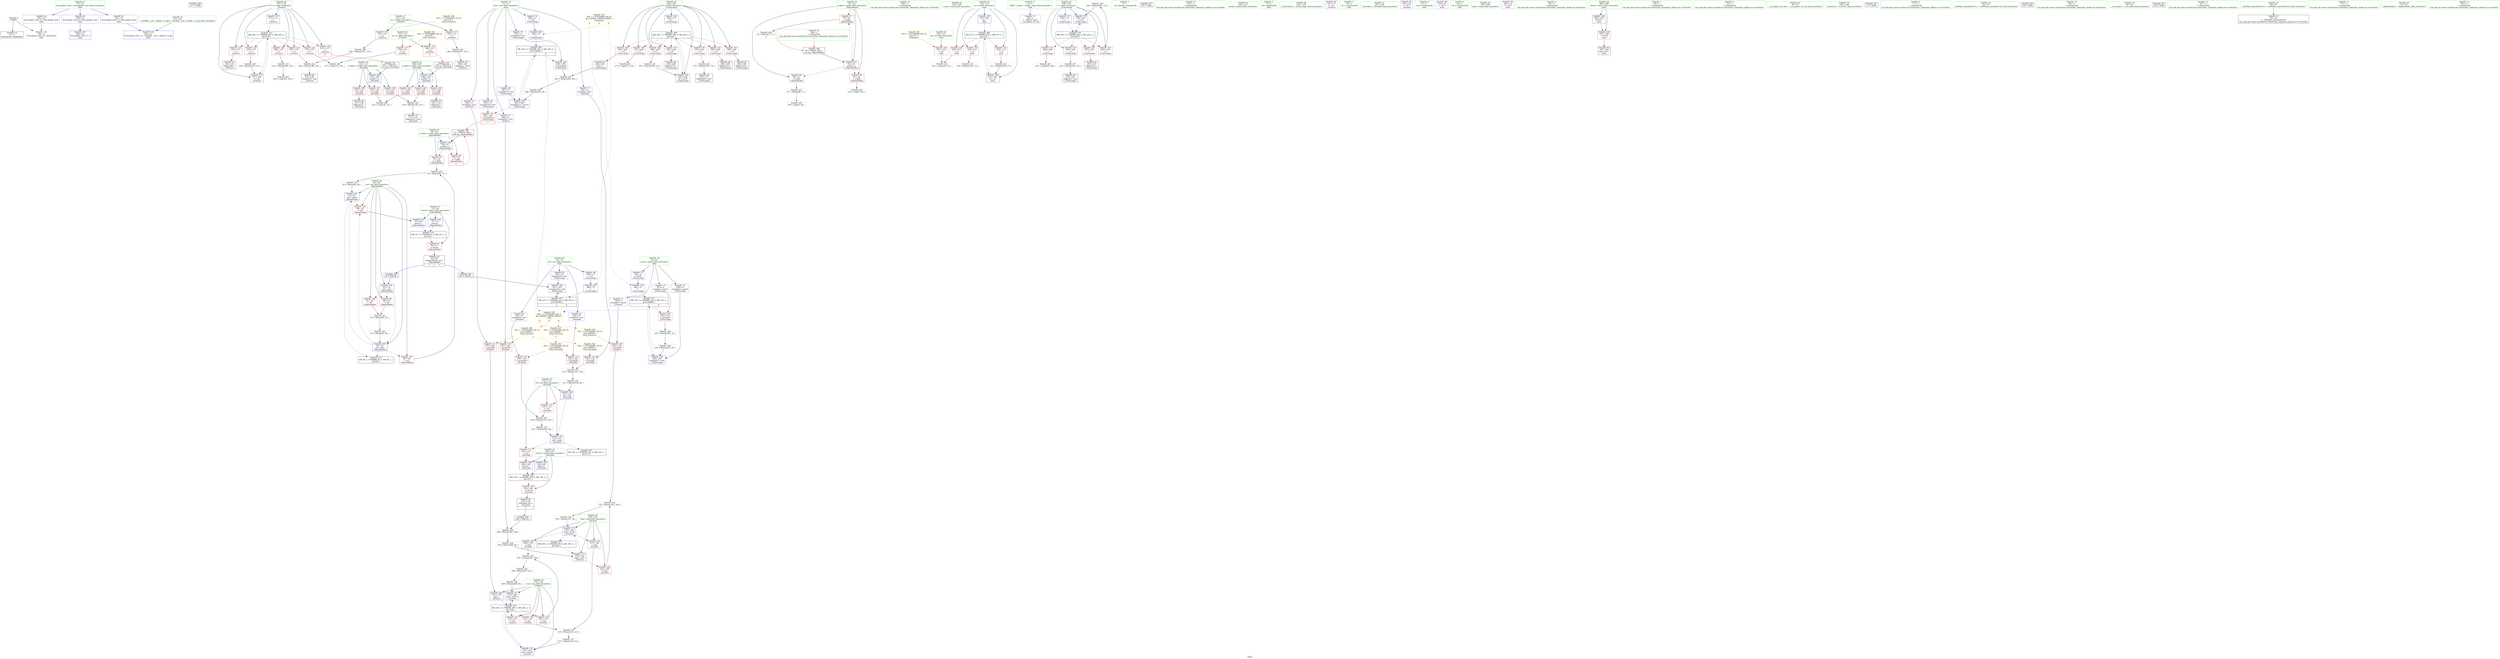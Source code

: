 digraph "SVFG" {
	label="SVFG";

	Node0x55f30f210890 [shape=record,color=grey,label="{NodeID: 0\nNullPtr}"];
	Node0x55f30f210890 -> Node0x55f30f230c80[style=solid];
	Node0x55f30f210890 -> Node0x55f30f237180[style=solid];
	Node0x55f30f260f30 [shape=record,color=black,label="{NodeID: 346\n317 = PHI()\n}"];
	Node0x55f30f240880 [shape=record,color=grey,label="{NodeID: 263\n202 = cmp(201, 203, )\n}"];
	Node0x55f30f238600 [shape=record,color=blue,label="{NodeID: 180\n266\<--72\n\<--\n_Z7precompv\n}"];
	Node0x55f30f238600 -> Node0x55f30f24ac10[style=dashed];
	Node0x55f30f2301d0 [shape=record,color=red,label="{NodeID: 97\n75\<--61\n\<--y.addr\n_Z6powModxx\n}"];
	Node0x55f30f2301d0 -> Node0x55f30f23e370[style=solid];
	Node0x55f30f22d9c0 [shape=record,color=green,label="{NodeID: 14\n248\<--1\n\<--dummyObj\nCan only get source location for instruction, argument, global var or function.}"];
	Node0x55f30f24d410 [shape=record,color=black,label="{NodeID: 277\nMR_8V_2 = PHI(MR_8V_6, MR_8V_1, )\npts\{64 \}\n}"];
	Node0x55f30f22fd10 [shape=record,color=red,label="{NodeID: 111\n143\<--112\n\<--ret\n_Z4combii\n}"];
	Node0x55f30f22fd10 -> Node0x55f30f237c40[style=solid];
	Node0x55f30f22e790 [shape=record,color=green,label="{NodeID: 28\n59\<--60\nx.addr\<--x.addr_field_insensitive\n_Z6powModxx\n}"];
	Node0x55f30f22e790 -> Node0x55f30f232f90[style=solid];
	Node0x55f30f22e790 -> Node0x55f30f233060[style=solid];
	Node0x55f30f22e790 -> Node0x55f30f237280[style=solid];
	Node0x55f30f250380 [shape=record,color=yellow,style=double,label="{NodeID: 291\n24V_1 = ENCHI(MR_24V_0)\npts\{154 \}\nFun[_Z5solvev]}"];
	Node0x55f30f250380 -> Node0x55f30f235270[style=dashed];
	Node0x55f30f250380 -> Node0x55f30f235340[style=dashed];
	Node0x55f30f2358f0 [shape=record,color=red,label="{NodeID: 125\n193\<--157\n\<--i\n_Z5solvev\n}"];
	Node0x55f30f2358f0 -> Node0x55f30f231430[style=solid];
	Node0x55f30f22f350 [shape=record,color=green,label="{NodeID: 42\n163\<--164\nscanf\<--scanf_field_insensitive\n}"];
	Node0x55f30f251020 [shape=record,color=yellow,style=double,label="{NodeID: 305\n45V_1 = ENCHI(MR_45V_0)\npts\{311 \}\nFun[main]}"];
	Node0x55f30f251020 -> Node0x55f30f236c70[style=dashed];
	Node0x55f30f236450 [shape=record,color=red,label="{NodeID: 139\n276\<--240\n\<--i3\n_Z7precompv\n}"];
	Node0x55f30f236450 -> Node0x55f30f23d8f0[style=solid];
	Node0x55f30f231020 [shape=record,color=black,label="{NodeID: 56\n127\<--126\nidxprom1\<--\n_Z4combii\n}"];
	Node0x55f30f23cff0 [shape=record,color=grey,label="{NodeID: 236\n131 = Binary(130, 84, )\n}"];
	Node0x55f30f23cff0 -> Node0x55f30f237aa0[style=solid];
	Node0x55f30f236fb0 [shape=record,color=blue,label="{NodeID: 153\n340\<--26\nllvm.global_ctors_0\<--\nGlob }"];
	Node0x55f30f231b80 [shape=record,color=purple,label="{NodeID: 70\n36\<--4\n\<--_ZStL8__ioinit\n__cxx_global_var_init\n}"];
	Node0x55f30f234180 [shape=record,color=grey,label="{NodeID: 250\n263 = Binary(262, 173, )\n}"];
	Node0x55f30f234180 -> Node0x55f30f238530[style=solid];
	Node0x55f30f237b70 [shape=record,color=blue,label="{NodeID: 167\n112\<--141\nret\<--rem6\n_Z4combii\n}"];
	Node0x55f30f237b70 -> Node0x55f30f22fd10[style=dashed];
	Node0x55f30f237b70 -> Node0x55f30f24a210[style=dashed];
	Node0x55f30f2326e0 [shape=record,color=purple,label="{NodeID: 84\n268\<--14\n\<--inv\n_Z7precompv\n}"];
	Node0x55f30f2326e0 -> Node0x55f30f2386d0[style=solid];
	Node0x55f30f2253f0 [shape=record,color=green,label="{NodeID: 1\n7\<--1\n__dso_handle\<--dummyObj\nGlob }"];
	Node0x55f30f261000 [shape=record,color=black,label="{NodeID: 347\n327 = PHI()\n}"];
	Node0x55f30f240a00 [shape=record,color=grey,label="{NodeID: 264\n118 = cmp(116, 117, )\n}"];
	Node0x55f30f2386d0 [shape=record,color=blue,label="{NodeID: 181\n268\<--72\n\<--\n_Z7precompv\n}"];
	Node0x55f30f2386d0 -> Node0x55f30f24b110[style=dashed];
	Node0x55f30f2302a0 [shape=record,color=red,label="{NodeID: 98\n86\<--61\n\<--y.addr\n_Z6powModxx\n}"];
	Node0x55f30f2302a0 -> Node0x55f30f23e070[style=solid];
	Node0x55f30f22dac0 [shape=record,color=green,label="{NodeID: 15\n274\<--1\n\<--dummyObj\nCan only get source location for instruction, argument, global var or function.}"];
	Node0x55f30f22fde0 [shape=record,color=red,label="{NodeID: 112\n125\<--124\n\<--arrayidx\n_Z4combii\n}"];
	Node0x55f30f22fde0 -> Node0x55f30f23cb70[style=solid];
	Node0x55f30f22e860 [shape=record,color=green,label="{NodeID: 29\n61\<--62\ny.addr\<--y.addr_field_insensitive\n_Z6powModxx\n}"];
	Node0x55f30f22e860 -> Node0x55f30f230100[style=solid];
	Node0x55f30f22e860 -> Node0x55f30f2301d0[style=solid];
	Node0x55f30f22e860 -> Node0x55f30f2302a0[style=solid];
	Node0x55f30f22e860 -> Node0x55f30f237350[style=solid];
	Node0x55f30f2359c0 [shape=record,color=red,label="{NodeID: 126\n200\<--157\n\<--i\n_Z5solvev\n}"];
	Node0x55f30f2359c0 -> Node0x55f30f234600[style=solid];
	Node0x55f30f22f450 [shape=record,color=green,label="{NodeID: 43\n226\<--227\nprintf\<--printf_field_insensitive\n}"];
	Node0x55f30f23bc70 [shape=record,color=grey,label="{NodeID: 223\n301 = Binary(300, 173, )\n}"];
	Node0x55f30f23bc70 -> Node0x55f30f238a10[style=solid];
	Node0x55f30f236520 [shape=record,color=red,label="{NodeID: 140\n281\<--240\n\<--i3\n_Z7precompv\n}"];
	Node0x55f30f236520 -> Node0x55f30f231770[style=solid];
	Node0x55f30f2310f0 [shape=record,color=black,label="{NodeID: 57\n137\<--136\nidxprom3\<--sub\n_Z4combii\n}"];
	Node0x55f30f23d170 [shape=record,color=grey,label="{NodeID: 237\n215 = Binary(214, 84, )\n}"];
	Node0x55f30f23d170 -> Node0x55f30f238120[style=solid];
	Node0x55f30f237080 [shape=record,color=blue,label="{NodeID: 154\n341\<--27\nllvm.global_ctors_1\<--_GLOBAL__sub_I_DigiM_2_0.cpp\nGlob }"];
	Node0x55f30f231c50 [shape=record,color=purple,label="{NodeID: 71\n195\<--8\narrayidx7\<--pow2\n_Z5solvev\n}"];
	Node0x55f30f231c50 -> Node0x55f30f235f70[style=solid];
	Node0x55f30f234300 [shape=record,color=grey,label="{NodeID: 251\n82 = Binary(80, 81, )\n}"];
	Node0x55f30f234300 -> Node0x55f30f23dd70[style=solid];
	Node0x55f30f237c40 [shape=record,color=blue,label="{NodeID: 168\n106\<--143\nretval\<--\n_Z4combii\n}"];
	Node0x55f30f237c40 -> Node0x55f30f249d10[style=dashed];
	Node0x55f30f2327b0 [shape=record,color=purple,label="{NodeID: 85\n297\<--14\narrayidx16\<--inv\n_Z7precompv\n}"];
	Node0x55f30f2327b0 -> Node0x55f30f238940[style=solid];
	Node0x55f30f22ca20 [shape=record,color=green,label="{NodeID: 2\n17\<--1\n.str\<--dummyObj\nGlob }"];
	Node0x55f30f2610d0 [shape=record,color=black,label="{NodeID: 348\n55 = PHI(74, 292, )\n0th arg _Z6powModxx }"];
	Node0x55f30f2610d0 -> Node0x55f30f237280[style=solid];
	Node0x55f30f240b80 [shape=record,color=grey,label="{NodeID: 265\n247 = cmp(246, 248, )\n}"];
	Node0x55f30f2387a0 [shape=record,color=blue,label="{NodeID: 182\n240\<--173\ni3\<--\n_Z7precompv\n}"];
	Node0x55f30f2387a0 -> Node0x55f30f24a710[style=dashed];
	Node0x55f30f230370 [shape=record,color=red,label="{NodeID: 99\n80\<--63\n\<--ret\n_Z6powModxx\n}"];
	Node0x55f30f230370 -> Node0x55f30f234300[style=solid];
	Node0x55f30f22dbc0 [shape=record,color=green,label="{NodeID: 16\n294\<--1\n\<--dummyObj\nCan only get source location for instruction, argument, global var or function.|{<s0>7}}"];
	Node0x55f30f22dbc0:s0 -> Node0x55f30f261340[style=solid,color=red];
	Node0x55f30f22feb0 [shape=record,color=red,label="{NodeID: 113\n129\<--128\n\<--arrayidx2\n_Z4combii\n}"];
	Node0x55f30f22feb0 -> Node0x55f30f23cb70[style=solid];
	Node0x55f30f22e930 [shape=record,color=green,label="{NodeID: 30\n63\<--64\nret\<--ret_field_insensitive\n_Z6powModxx\n}"];
	Node0x55f30f22e930 -> Node0x55f30f230370[style=solid];
	Node0x55f30f22e930 -> Node0x55f30f230440[style=solid];
	Node0x55f30f22e930 -> Node0x55f30f230510[style=solid];
	Node0x55f30f22e930 -> Node0x55f30f2305e0[style=solid];
	Node0x55f30f22e930 -> Node0x55f30f2374f0[style=solid];
	Node0x55f30f22e930 -> Node0x55f30f2375c0[style=solid];
	Node0x55f30f22e930 -> Node0x55f30f237690[style=solid];
	Node0x55f30f235a90 [shape=record,color=red,label="{NodeID: 127\n219\<--157\n\<--i\n_Z5solvev\n}"];
	Node0x55f30f235a90 -> Node0x55f30f23c6f0[style=solid];
	Node0x55f30f22f550 [shape=record,color=green,label="{NodeID: 44\n235\<--236\n_Z7precompv\<--_Z7precompv_field_insensitive\n}"];
	Node0x55f30f2511e0 [shape=record,color=yellow,style=double,label="{NodeID: 307\n49V_1 = ENCHI(MR_49V_0)\npts\{100000 130000 160000 \}\nFun[main]|{<s0>8|<s1>8|<s2>8}}"];
	Node0x55f30f2511e0:s0 -> Node0x55f30f2382c0[style=dashed,color=red];
	Node0x55f30f2511e0:s1 -> Node0x55f30f238600[style=dashed,color=red];
	Node0x55f30f2511e0:s2 -> Node0x55f30f2386d0[style=dashed,color=red];
	Node0x55f30f23bdf0 [shape=record,color=grey,label="{NodeID: 224\n182 = Binary(180, 181, )\n}"];
	Node0x55f30f23bdf0 -> Node0x55f30f231360[style=solid];
	Node0x55f30f2365f0 [shape=record,color=red,label="{NodeID: 141\n285\<--240\n\<--i3\n_Z7precompv\n}"];
	Node0x55f30f2365f0 -> Node0x55f30f231840[style=solid];
	Node0x55f30f2311c0 [shape=record,color=black,label="{NodeID: 58\n103\<--146\n_Z4combii_ret\<--\n_Z4combii\n|{<s0>5}}"];
	Node0x55f30f2311c0:s0 -> Node0x55f30f260bd0[style=solid,color=blue];
	Node0x55f30f23d2f0 [shape=record,color=grey,label="{NodeID: 238\n198 = Binary(197, 84, )\n}"];
	Node0x55f30f23d2f0 -> Node0x55f30f237f80[style=solid];
	Node0x55f30f237180 [shape=record,color=blue, style = dotted,label="{NodeID: 155\n342\<--3\nllvm.global_ctors_2\<--dummyVal\nGlob }"];
	Node0x55f30f231d20 [shape=record,color=purple,label="{NodeID: 72\n242\<--8\n\<--pow2\n_Z7precompv\n}"];
	Node0x55f30f231d20 -> Node0x55f30f2382c0[style=solid];
	Node0x55f30f234480 [shape=record,color=grey,label="{NodeID: 252\n325 = Binary(324, 173, )\n}"];
	Node0x55f30f237d10 [shape=record,color=blue,label="{NodeID: 169\n155\<--170\nans\<--\n_Z5solvev\n}"];
	Node0x55f30f237d10 -> Node0x55f30f24b610[style=dashed];
	Node0x55f30f232880 [shape=record,color=purple,label="{NodeID: 86\n161\<--17\n\<--.str\n_Z5solvev\n}"];
	Node0x55f30f22cab0 [shape=record,color=green,label="{NodeID: 3\n19\<--1\n.str.1\<--dummyObj\nGlob }"];
	Node0x55f30f261340 [shape=record,color=black,label="{NodeID: 349\n56 = PHI(76, 294, )\n1st arg _Z6powModxx }"];
	Node0x55f30f261340 -> Node0x55f30f237350[style=solid];
	Node0x55f30f249d10 [shape=record,color=black,label="{NodeID: 266\nMR_10V_3 = PHI(MR_10V_4, MR_10V_2, )\npts\{107 \}\n}"];
	Node0x55f30f249d10 -> Node0x55f30f2306b0[style=dashed];
	Node0x55f30f238870 [shape=record,color=blue,label="{NodeID: 183\n287\<--284\narrayidx12\<--rem10\n_Z7precompv\n}"];
	Node0x55f30f238870 -> Node0x55f30f236ad0[style=dashed];
	Node0x55f30f238870 -> Node0x55f30f24ac10[style=dashed];
	Node0x55f30f230440 [shape=record,color=red,label="{NodeID: 100\n81\<--63\n\<--ret\n_Z6powModxx\n}"];
	Node0x55f30f230440 -> Node0x55f30f234300[style=solid];
	Node0x55f30f22dcc0 [shape=record,color=green,label="{NodeID: 17\n4\<--6\n_ZStL8__ioinit\<--_ZStL8__ioinit_field_insensitive\nGlob }"];
	Node0x55f30f22dcc0 -> Node0x55f30f231b80[style=solid];
	Node0x55f30f24e310 [shape=record,color=black,label="{NodeID: 280\nMR_47V_3 = PHI(MR_47V_4, MR_47V_2, )\npts\{313 \}\n}"];
	Node0x55f30f24e310 -> Node0x55f30f236d40[style=dashed];
	Node0x55f30f24e310 -> Node0x55f30f236e10[style=dashed];
	Node0x55f30f24e310 -> Node0x55f30f236ee0[style=dashed];
	Node0x55f30f24e310 -> Node0x55f30f238c80[style=dashed];
	Node0x55f30f22ff80 [shape=record,color=red,label="{NodeID: 114\n139\<--138\n\<--arrayidx4\n_Z4combii\n}"];
	Node0x55f30f22ff80 -> Node0x55f30f23bf70[style=solid];
	Node0x55f30f22ea00 [shape=record,color=green,label="{NodeID: 31\n101\<--102\n_Z4combii\<--_Z4combii_field_insensitive\n}"];
	Node0x55f30f235b60 [shape=record,color=red,label="{NodeID: 128\n192\<--159\n\<--tmp\n_Z5solvev\n}"];
	Node0x55f30f235b60 -> Node0x55f30f23ce70[style=solid];
	Node0x55f30f22f650 [shape=record,color=green,label="{NodeID: 45\n238\<--239\ni\<--i_field_insensitive\n_Z7precompv\n}"];
	Node0x55f30f22f650 -> Node0x55f30f236040[style=solid];
	Node0x55f30f22f650 -> Node0x55f30f236110[style=solid];
	Node0x55f30f22f650 -> Node0x55f30f2361e0[style=solid];
	Node0x55f30f22f650 -> Node0x55f30f2362b0[style=solid];
	Node0x55f30f22f650 -> Node0x55f30f238390[style=solid];
	Node0x55f30f22f650 -> Node0x55f30f238530[style=solid];
	Node0x55f30f23bf70 [shape=record,color=grey,label="{NodeID: 225\n140 = Binary(133, 139, )\n}"];
	Node0x55f30f23bf70 -> Node0x55f30f23c270[style=solid];
	Node0x55f30f2366c0 [shape=record,color=red,label="{NodeID: 142\n289\<--240\n\<--i3\n_Z7precompv\n}"];
	Node0x55f30f2366c0 -> Node0x55f30f231910[style=solid];
	Node0x55f30f231290 [shape=record,color=black,label="{NodeID: 59\n168\<--166\nidxprom\<--mul\n_Z5solvev\n}"];
	Node0x55f30f23d470 [shape=record,color=grey,label="{NodeID: 239\n283 = Binary(280, 282, )\n}"];
	Node0x55f30f23d470 -> Node0x55f30f23d5f0[style=solid];
	Node0x55f30f237280 [shape=record,color=blue,label="{NodeID: 156\n59\<--55\nx.addr\<--x\n_Z6powModxx\n}"];
	Node0x55f30f237280 -> Node0x55f30f232f90[style=dashed];
	Node0x55f30f237280 -> Node0x55f30f233060[style=dashed];
	Node0x55f30f231df0 [shape=record,color=purple,label="{NodeID: 73\n253\<--8\narrayidx\<--pow2\n_Z7precompv\n}"];
	Node0x55f30f231df0 -> Node0x55f30f236930[style=solid];
	Node0x55f30f234600 [shape=record,color=grey,label="{NodeID: 253\n201 = Binary(200, 167, )\n}"];
	Node0x55f30f234600 -> Node0x55f30f240880[style=solid];
	Node0x55f30f237de0 [shape=record,color=blue,label="{NodeID: 170\n157\<--173\ni\<--\n_Z5solvev\n}"];
	Node0x55f30f237de0 -> Node0x55f30f24bb10[style=dashed];
	Node0x55f30f232950 [shape=record,color=purple,label="{NodeID: 87\n224\<--19\n\<--.str.1\n_Z5solvev\n}"];
	Node0x55f30f22cb40 [shape=record,color=green,label="{NodeID: 4\n21\<--1\n.str.2\<--dummyObj\nGlob }"];
	Node0x55f30f2614c0 [shape=record,color=black,label="{NodeID: 350\n104 = PHI(186, )\n0th arg _Z4combii }"];
	Node0x55f30f2614c0 -> Node0x55f30f237830[style=solid];
	Node0x55f30f24a210 [shape=record,color=black,label="{NodeID: 267\nMR_16V_2 = PHI(MR_16V_4, MR_16V_1, )\npts\{113 \}\n}"];
	Node0x55f30f238940 [shape=record,color=blue,label="{NodeID: 184\n297\<--293\narrayidx16\<--call\n_Z7precompv\n}"];
	Node0x55f30f238940 -> Node0x55f30f24b110[style=dashed];
	Node0x55f30f230510 [shape=record,color=red,label="{NodeID: 101\n90\<--63\n\<--ret\n_Z6powModxx\n}"];
	Node0x55f30f230510 -> Node0x55f30f23c9f0[style=solid];
	Node0x55f30f22ddc0 [shape=record,color=green,label="{NodeID: 18\n8\<--10\npow2\<--pow2_field_insensitive\nGlob }"];
	Node0x55f30f22ddc0 -> Node0x55f30f231c50[style=solid];
	Node0x55f30f22ddc0 -> Node0x55f30f231d20[style=solid];
	Node0x55f30f22ddc0 -> Node0x55f30f231df0[style=solid];
	Node0x55f30f22ddc0 -> Node0x55f30f231ec0[style=solid];
	Node0x55f30f235150 [shape=record,color=red,label="{NodeID: 115\n165\<--151\n\<--n\n_Z5solvev\n}"];
	Node0x55f30f235150 -> Node0x55f30f23d770[style=solid];
	Node0x55f30f22eb00 [shape=record,color=green,label="{NodeID: 32\n106\<--107\nretval\<--retval_field_insensitive\n_Z4combii\n}"];
	Node0x55f30f22eb00 -> Node0x55f30f2306b0[style=solid];
	Node0x55f30f22eb00 -> Node0x55f30f2379d0[style=solid];
	Node0x55f30f22eb00 -> Node0x55f30f237c40[style=solid];
	Node0x55f30f250700 [shape=record,color=yellow,style=double,label="{NodeID: 295\n32V_1 = ENCHI(MR_32V_0)\npts\{100000 \}\nFun[_Z5solvev]}"];
	Node0x55f30f250700 -> Node0x55f30f235f70[style=dashed];
	Node0x55f30f235c30 [shape=record,color=red,label="{NodeID: 129\n206\<--159\n\<--tmp\n_Z5solvev\n}"];
	Node0x55f30f235c30 -> Node0x55f30f234900[style=solid];
	Node0x55f30f22f720 [shape=record,color=green,label="{NodeID: 46\n240\<--241\ni3\<--i3_field_insensitive\n_Z7precompv\n}"];
	Node0x55f30f22f720 -> Node0x55f30f236380[style=solid];
	Node0x55f30f22f720 -> Node0x55f30f236450[style=solid];
	Node0x55f30f22f720 -> Node0x55f30f236520[style=solid];
	Node0x55f30f22f720 -> Node0x55f30f2365f0[style=solid];
	Node0x55f30f22f720 -> Node0x55f30f2366c0[style=solid];
	Node0x55f30f22f720 -> Node0x55f30f236790[style=solid];
	Node0x55f30f22f720 -> Node0x55f30f236860[style=solid];
	Node0x55f30f22f720 -> Node0x55f30f2387a0[style=solid];
	Node0x55f30f22f720 -> Node0x55f30f238a10[style=solid];
	Node0x55f30f23c0f0 [shape=record,color=grey,label="{NodeID: 226\n189 = Binary(185, 188, )\n}"];
	Node0x55f30f23c0f0 -> Node0x55f30f23c3f0[style=solid];
	Node0x55f30f236790 [shape=record,color=red,label="{NodeID: 143\n295\<--240\n\<--i3\n_Z7precompv\n}"];
	Node0x55f30f236790 -> Node0x55f30f2319e0[style=solid];
	Node0x55f30f231360 [shape=record,color=black,label="{NodeID: 60\n183\<--182\nidxprom2\<--sub\n_Z5solvev\n}"];
	Node0x55f30f23d5f0 [shape=record,color=grey,label="{NodeID: 240\n284 = Binary(283, 84, )\n}"];
	Node0x55f30f23d5f0 -> Node0x55f30f238870[style=solid];
	Node0x55f30f237350 [shape=record,color=blue,label="{NodeID: 157\n61\<--56\ny.addr\<--y\n_Z6powModxx\n}"];
	Node0x55f30f237350 -> Node0x55f30f230100[style=dashed];
	Node0x55f30f237350 -> Node0x55f30f2301d0[style=dashed];
	Node0x55f30f237350 -> Node0x55f30f2302a0[style=dashed];
	Node0x55f30f231ec0 [shape=record,color=purple,label="{NodeID: 74\n259\<--8\narrayidx2\<--pow2\n_Z7precompv\n}"];
	Node0x55f30f231ec0 -> Node0x55f30f238460[style=solid];
	Node0x55f30f234780 [shape=record,color=grey,label="{NodeID: 254\n208 = Binary(207, 84, )\n}"];
	Node0x55f30f234780 -> Node0x55f30f234a80[style=solid];
	Node0x55f30f237eb0 [shape=record,color=blue,label="{NodeID: 171\n159\<--190\ntmp\<--rem\n_Z5solvev\n}"];
	Node0x55f30f237eb0 -> Node0x55f30f235b60[style=dashed];
	Node0x55f30f237eb0 -> Node0x55f30f237f80[style=dashed];
	Node0x55f30f232a20 [shape=record,color=purple,label="{NodeID: 88\n316\<--21\n\<--.str.2\nmain\n}"];
	Node0x55f30f22cbd0 [shape=record,color=green,label="{NodeID: 5\n23\<--1\n.str.3\<--dummyObj\nGlob }"];
	Node0x55f30f2615d0 [shape=record,color=black,label="{NodeID: 351\n105 = PHI(187, )\n1st arg _Z4combii }"];
	Node0x55f30f2615d0 -> Node0x55f30f237900[style=solid];
	Node0x55f30f24a710 [shape=record,color=black,label="{NodeID: 268\nMR_38V_3 = PHI(MR_38V_4, MR_38V_2, )\npts\{241 \}\n}"];
	Node0x55f30f24a710 -> Node0x55f30f236380[style=dashed];
	Node0x55f30f24a710 -> Node0x55f30f236450[style=dashed];
	Node0x55f30f24a710 -> Node0x55f30f236520[style=dashed];
	Node0x55f30f24a710 -> Node0x55f30f2365f0[style=dashed];
	Node0x55f30f24a710 -> Node0x55f30f2366c0[style=dashed];
	Node0x55f30f24a710 -> Node0x55f30f236790[style=dashed];
	Node0x55f30f24a710 -> Node0x55f30f236860[style=dashed];
	Node0x55f30f24a710 -> Node0x55f30f238a10[style=dashed];
	Node0x55f30f238a10 [shape=record,color=blue,label="{NodeID: 185\n240\<--301\ni3\<--inc18\n_Z7precompv\n}"];
	Node0x55f30f238a10 -> Node0x55f30f24a710[style=dashed];
	Node0x55f30f2305e0 [shape=record,color=red,label="{NodeID: 102\n96\<--63\n\<--ret\n_Z6powModxx\n}"];
	Node0x55f30f2305e0 -> Node0x55f30f237760[style=solid];
	Node0x55f30f22dec0 [shape=record,color=green,label="{NodeID: 19\n11\<--13\nfact\<--fact_field_insensitive\nGlob }"];
	Node0x55f30f22dec0 -> Node0x55f30f231f90[style=solid];
	Node0x55f30f22dec0 -> Node0x55f30f232060[style=solid];
	Node0x55f30f22dec0 -> Node0x55f30f232130[style=solid];
	Node0x55f30f22dec0 -> Node0x55f30f232200[style=solid];
	Node0x55f30f22dec0 -> Node0x55f30f2322d0[style=solid];
	Node0x55f30f22dec0 -> Node0x55f30f2323a0[style=solid];
	Node0x55f30f22dec0 -> Node0x55f30f232470[style=solid];
	Node0x55f30f2351e0 [shape=record,color=red,label="{NodeID: 116\n179\<--151\n\<--n\n_Z5solvev\n}"];
	Node0x55f30f2351e0 -> Node0x55f30f23dbf0[style=solid];
	Node0x55f30f22ebd0 [shape=record,color=green,label="{NodeID: 33\n108\<--109\na.addr\<--a.addr_field_insensitive\n_Z4combii\n}"];
	Node0x55f30f22ebd0 -> Node0x55f30f230780[style=solid];
	Node0x55f30f22ebd0 -> Node0x55f30f230850[style=solid];
	Node0x55f30f22ebd0 -> Node0x55f30f22f900[style=solid];
	Node0x55f30f22ebd0 -> Node0x55f30f237830[style=solid];
	Node0x55f30f2507e0 [shape=record,color=yellow,style=double,label="{NodeID: 296\n18V_1 = ENCHI(MR_18V_0)\npts\{130000 \}\nFun[_Z5solvev]|{|<s2>5}}"];
	Node0x55f30f2507e0 -> Node0x55f30f235dd0[style=dashed];
	Node0x55f30f2507e0 -> Node0x55f30f235ea0[style=dashed];
	Node0x55f30f2507e0:s2 -> Node0x55f30f250d50[style=dashed,color=red];
	Node0x55f30f235d00 [shape=record,color=red,label="{NodeID: 130\n213\<--159\n\<--tmp\n_Z5solvev\n}"];
	Node0x55f30f235d00 -> Node0x55f30f23ccf0[style=solid];
	Node0x55f30f22f7f0 [shape=record,color=green,label="{NodeID: 47\n305\<--306\nmain\<--main_field_insensitive\n}"];
	Node0x55f30f23c270 [shape=record,color=grey,label="{NodeID: 227\n141 = Binary(140, 84, )\n}"];
	Node0x55f30f23c270 -> Node0x55f30f237b70[style=solid];
	Node0x55f30f236860 [shape=record,color=red,label="{NodeID: 144\n300\<--240\n\<--i3\n_Z7precompv\n}"];
	Node0x55f30f236860 -> Node0x55f30f23bc70[style=solid];
	Node0x55f30f231430 [shape=record,color=black,label="{NodeID: 61\n194\<--193\nidxprom6\<--\n_Z5solvev\n}"];
	Node0x55f30f23d770 [shape=record,color=grey,label="{NodeID: 241\n166 = Binary(167, 165, )\n}"];
	Node0x55f30f23d770 -> Node0x55f30f231290[style=solid];
	Node0x55f30f237420 [shape=record,color=blue,label="{NodeID: 158\n57\<--72\nretval\<--\n_Z6powModxx\n}"];
	Node0x55f30f237420 -> Node0x55f30f24cf10[style=dashed];
	Node0x55f30f231f90 [shape=record,color=purple,label="{NodeID: 75\n124\<--11\narrayidx\<--fact\n_Z4combii\n}"];
	Node0x55f30f231f90 -> Node0x55f30f22fde0[style=solid];
	Node0x55f30f234900 [shape=record,color=grey,label="{NodeID: 255\n207 = Binary(205, 206, )\n}"];
	Node0x55f30f234900 -> Node0x55f30f234780[style=solid];
	Node0x55f30f237f80 [shape=record,color=blue,label="{NodeID: 172\n159\<--198\ntmp\<--rem9\n_Z5solvev\n}"];
	Node0x55f30f237f80 -> Node0x55f30f235c30[style=dashed];
	Node0x55f30f237f80 -> Node0x55f30f235d00[style=dashed];
	Node0x55f30f237f80 -> Node0x55f30f24c010[style=dashed];
	Node0x55f30f232af0 [shape=record,color=purple,label="{NodeID: 89\n326\<--23\n\<--.str.3\nmain\n}"];
	Node0x55f30f22cc60 [shape=record,color=green,label="{NodeID: 6\n26\<--1\n\<--dummyObj\nCan only get source location for instruction, argument, global var or function.}"];
	Node0x55f30f24ac10 [shape=record,color=black,label="{NodeID: 269\nMR_18V_3 = PHI(MR_18V_4, MR_18V_2, )\npts\{130000 \}\n|{|<s2>8}}"];
	Node0x55f30f24ac10 -> Node0x55f30f236a00[style=dashed];
	Node0x55f30f24ac10 -> Node0x55f30f238870[style=dashed];
	Node0x55f30f24ac10:s2 -> Node0x55f30f253be0[style=dashed,color=blue];
	Node0x55f30f238ae0 [shape=record,color=blue,label="{NodeID: 186\n308\<--203\nretval\<--\nmain\n}"];
	Node0x55f30f238ae0 -> Node0x55f30f236ba0[style=dashed];
	Node0x55f30f2306b0 [shape=record,color=red,label="{NodeID: 103\n146\<--106\n\<--retval\n_Z4combii\n}"];
	Node0x55f30f2306b0 -> Node0x55f30f2311c0[style=solid];
	Node0x55f30f22dfc0 [shape=record,color=green,label="{NodeID: 20\n14\<--16\ninv\<--inv_field_insensitive\nGlob }"];
	Node0x55f30f22dfc0 -> Node0x55f30f232540[style=solid];
	Node0x55f30f22dfc0 -> Node0x55f30f232610[style=solid];
	Node0x55f30f22dfc0 -> Node0x55f30f2326e0[style=solid];
	Node0x55f30f22dfc0 -> Node0x55f30f2327b0[style=solid];
	Node0x55f30f235270 [shape=record,color=red,label="{NodeID: 117\n176\<--153\n\<--m\n_Z5solvev\n}"];
	Node0x55f30f235270 -> Node0x55f30f234d80[style=solid];
	Node0x55f30f22eca0 [shape=record,color=green,label="{NodeID: 34\n110\<--111\nb.addr\<--b.addr_field_insensitive\n_Z4combii\n}"];
	Node0x55f30f22eca0 -> Node0x55f30f22f9d0[style=solid];
	Node0x55f30f22eca0 -> Node0x55f30f22faa0[style=solid];
	Node0x55f30f22eca0 -> Node0x55f30f22fb70[style=solid];
	Node0x55f30f22eca0 -> Node0x55f30f237900[style=solid];
	Node0x55f30f2508c0 [shape=record,color=yellow,style=double,label="{NodeID: 297\n20V_1 = ENCHI(MR_20V_0)\npts\{160000 \}\nFun[_Z5solvev]|{<s0>5}}"];
	Node0x55f30f2508c0:s0 -> Node0x55f30f250e30[style=dashed,color=red];
	Node0x55f30f235dd0 [shape=record,color=red,label="{NodeID: 131\n170\<--169\n\<--arrayidx\n_Z5solvev\n}"];
	Node0x55f30f235dd0 -> Node0x55f30f237d10[style=solid];
	Node0x55f30f230910 [shape=record,color=green,label="{NodeID: 48\n308\<--309\nretval\<--retval_field_insensitive\nmain\n}"];
	Node0x55f30f230910 -> Node0x55f30f236ba0[style=solid];
	Node0x55f30f230910 -> Node0x55f30f238ae0[style=solid];
	Node0x55f30f23c3f0 [shape=record,color=grey,label="{NodeID: 228\n190 = Binary(189, 84, )\n}"];
	Node0x55f30f23c3f0 -> Node0x55f30f237eb0[style=solid];
	Node0x55f30f236930 [shape=record,color=red,label="{NodeID: 145\n254\<--253\n\<--arrayidx\n_Z7precompv\n}"];
	Node0x55f30f236930 -> Node0x55f30f23e1f0[style=solid];
	Node0x55f30f231500 [shape=record,color=black,label="{NodeID: 62\n252\<--251\nidxprom\<--sub\n_Z7precompv\n}"];
	Node0x55f30f23d8f0 [shape=record,color=grey,label="{NodeID: 242\n277 = Binary(276, 173, )\n}"];
	Node0x55f30f23d8f0 -> Node0x55f30f2316a0[style=solid];
	Node0x55f30f2374f0 [shape=record,color=blue,label="{NodeID: 159\n63\<--78\nret\<--call\n_Z6powModxx\n}"];
	Node0x55f30f2374f0 -> Node0x55f30f230370[style=dashed];
	Node0x55f30f2374f0 -> Node0x55f30f230440[style=dashed];
	Node0x55f30f2374f0 -> Node0x55f30f2375c0[style=dashed];
	Node0x55f30f232060 [shape=record,color=purple,label="{NodeID: 76\n169\<--11\narrayidx\<--fact\n_Z5solvev\n}"];
	Node0x55f30f232060 -> Node0x55f30f235dd0[style=solid];
	Node0x55f30f253be0 [shape=record,color=yellow,style=double,label="{NodeID: 339\n49V_2 = CSCHI(MR_49V_1)\npts\{100000 130000 160000 \}\nCS[]|{<s0>11|<s1>11|<s2>11}}"];
	Node0x55f30f253be0:s0 -> Node0x55f30f250700[style=dashed,color=red];
	Node0x55f30f253be0:s1 -> Node0x55f30f2507e0[style=dashed,color=red];
	Node0x55f30f253be0:s2 -> Node0x55f30f2508c0[style=dashed,color=red];
	Node0x55f30f234a80 [shape=record,color=grey,label="{NodeID: 256\n209 = Binary(208, 84, )\n}"];
	Node0x55f30f234a80 -> Node0x55f30f238050[style=solid];
	Node0x55f30f238050 [shape=record,color=blue,label="{NodeID: 173\n155\<--209\nans\<--rem12\n_Z5solvev\n}"];
	Node0x55f30f238050 -> Node0x55f30f24b610[style=dashed];
	Node0x55f30f232bc0 [shape=record,color=purple,label="{NodeID: 90\n340\<--25\nllvm.global_ctors_0\<--llvm.global_ctors\nGlob }"];
	Node0x55f30f232bc0 -> Node0x55f30f236fb0[style=solid];
	Node0x55f30f22ccf0 [shape=record,color=green,label="{NodeID: 7\n69\<--1\n\<--dummyObj\nCan only get source location for instruction, argument, global var or function.}"];
	Node0x55f30f24b110 [shape=record,color=black,label="{NodeID: 270\nMR_20V_3 = PHI(MR_20V_4, MR_20V_2, )\npts\{160000 \}\n|{|<s1>8}}"];
	Node0x55f30f24b110 -> Node0x55f30f238940[style=dashed];
	Node0x55f30f24b110:s1 -> Node0x55f30f253be0[style=dashed,color=blue];
	Node0x55f30f238bb0 [shape=record,color=blue,label="{NodeID: 187\n312\<--203\nq\<--\nmain\n}"];
	Node0x55f30f238bb0 -> Node0x55f30f24e310[style=dashed];
	Node0x55f30f230780 [shape=record,color=red,label="{NodeID: 104\n117\<--108\n\<--a.addr\n_Z4combii\n}"];
	Node0x55f30f230780 -> Node0x55f30f240a00[style=solid];
	Node0x55f30f22e0c0 [shape=record,color=green,label="{NodeID: 21\n25\<--29\nllvm.global_ctors\<--llvm.global_ctors_field_insensitive\nGlob }"];
	Node0x55f30f22e0c0 -> Node0x55f30f232bc0[style=solid];
	Node0x55f30f22e0c0 -> Node0x55f30f232cc0[style=solid];
	Node0x55f30f22e0c0 -> Node0x55f30f232dc0[style=solid];
	Node0x55f30f235340 [shape=record,color=red,label="{NodeID: 118\n186\<--153\n\<--m\n_Z5solvev\n|{<s0>5}}"];
	Node0x55f30f235340:s0 -> Node0x55f30f2614c0[style=solid,color=red];
	Node0x55f30f22ed70 [shape=record,color=green,label="{NodeID: 35\n112\<--113\nret\<--ret_field_insensitive\n_Z4combii\n}"];
	Node0x55f30f22ed70 -> Node0x55f30f22fc40[style=solid];
	Node0x55f30f22ed70 -> Node0x55f30f22fd10[style=solid];
	Node0x55f30f22ed70 -> Node0x55f30f237aa0[style=solid];
	Node0x55f30f22ed70 -> Node0x55f30f237b70[style=solid];
	Node0x55f30f235ea0 [shape=record,color=red,label="{NodeID: 132\n185\<--184\n\<--arrayidx3\n_Z5solvev\n}"];
	Node0x55f30f235ea0 -> Node0x55f30f23c0f0[style=solid];
	Node0x55f30f2309e0 [shape=record,color=green,label="{NodeID: 49\n310\<--311\nqt\<--qt_field_insensitive\nmain\n}"];
	Node0x55f30f2309e0 -> Node0x55f30f236c70[style=solid];
	Node0x55f30f23c570 [shape=record,color=grey,label="{NodeID: 229\n136 = Binary(134, 135, )\n}"];
	Node0x55f30f23c570 -> Node0x55f30f2310f0[style=solid];
	Node0x55f30f236a00 [shape=record,color=red,label="{NodeID: 146\n280\<--279\n\<--arrayidx9\n_Z7precompv\n}"];
	Node0x55f30f236a00 -> Node0x55f30f23d470[style=solid];
	Node0x55f30f2315d0 [shape=record,color=black,label="{NodeID: 63\n258\<--257\nidxprom1\<--\n_Z7precompv\n}"];
	Node0x55f30f23da70 [shape=record,color=grey,label="{NodeID: 243\n331 = Binary(330, 173, )\n}"];
	Node0x55f30f23da70 -> Node0x55f30f238c80[style=solid];
	Node0x55f30f2375c0 [shape=record,color=blue,label="{NodeID: 160\n63\<--83\nret\<--rem\n_Z6powModxx\n}"];
	Node0x55f30f2375c0 -> Node0x55f30f230510[style=dashed];
	Node0x55f30f2375c0 -> Node0x55f30f2305e0[style=dashed];
	Node0x55f30f2375c0 -> Node0x55f30f237690[style=dashed];
	Node0x55f30f2375c0 -> Node0x55f30f24d410[style=dashed];
	Node0x55f30f232130 [shape=record,color=purple,label="{NodeID: 77\n184\<--11\narrayidx3\<--fact\n_Z5solvev\n}"];
	Node0x55f30f232130 -> Node0x55f30f235ea0[style=solid];
	Node0x55f30ef45320 [shape=record,color=black,label="{NodeID: 340\n78 = PHI(54, )\n}"];
	Node0x55f30ef45320 -> Node0x55f30f2374f0[style=solid];
	Node0x55f30f234c00 [shape=record,color=grey,label="{NodeID: 257\n251 = Binary(250, 173, )\n}"];
	Node0x55f30f234c00 -> Node0x55f30f231500[style=solid];
	Node0x55f30f238120 [shape=record,color=blue,label="{NodeID: 174\n155\<--215\nans\<--rem14\n_Z5solvev\n}"];
	Node0x55f30f238120 -> Node0x55f30f24b610[style=dashed];
	Node0x55f30f232cc0 [shape=record,color=purple,label="{NodeID: 91\n341\<--25\nllvm.global_ctors_1\<--llvm.global_ctors\nGlob }"];
	Node0x55f30f232cc0 -> Node0x55f30f237080[style=solid];
	Node0x55f30f22d5f0 [shape=record,color=green,label="{NodeID: 8\n72\<--1\n\<--dummyObj\nCan only get source location for instruction, argument, global var or function.}"];
	Node0x55f30f24b610 [shape=record,color=black,label="{NodeID: 271\nMR_26V_3 = PHI(MR_26V_5, MR_26V_2, )\npts\{156 \}\n}"];
	Node0x55f30f24b610 -> Node0x55f30f235410[style=dashed];
	Node0x55f30f24b610 -> Node0x55f30f2354e0[style=dashed];
	Node0x55f30f24b610 -> Node0x55f30f2355b0[style=dashed];
	Node0x55f30f24b610 -> Node0x55f30f238050[style=dashed];
	Node0x55f30f24b610 -> Node0x55f30f238120[style=dashed];
	Node0x55f30f238c80 [shape=record,color=blue,label="{NodeID: 188\n312\<--331\nq\<--inc\nmain\n}"];
	Node0x55f30f238c80 -> Node0x55f30f24e310[style=dashed];
	Node0x55f30f230850 [shape=record,color=red,label="{NodeID: 105\n122\<--108\n\<--a.addr\n_Z4combii\n}"];
	Node0x55f30f230850 -> Node0x55f30f230f50[style=solid];
	Node0x55f30f22e1c0 [shape=record,color=green,label="{NodeID: 22\n30\<--31\n__cxx_global_var_init\<--__cxx_global_var_init_field_insensitive\n}"];
	Node0x55f30f235410 [shape=record,color=red,label="{NodeID: 119\n205\<--155\n\<--ans\n_Z5solvev\n}"];
	Node0x55f30f235410 -> Node0x55f30f234900[style=solid];
	Node0x55f30f22ee40 [shape=record,color=green,label="{NodeID: 36\n148\<--149\n_Z5solvev\<--_Z5solvev_field_insensitive\n}"];
	Node0x55f30f235f70 [shape=record,color=red,label="{NodeID: 133\n196\<--195\n\<--arrayidx7\n_Z5solvev\n}"];
	Node0x55f30f235f70 -> Node0x55f30f23ce70[style=solid];
	Node0x55f30f230ab0 [shape=record,color=green,label="{NodeID: 50\n312\<--313\nq\<--q_field_insensitive\nmain\n}"];
	Node0x55f30f230ab0 -> Node0x55f30f236d40[style=solid];
	Node0x55f30f230ab0 -> Node0x55f30f236e10[style=solid];
	Node0x55f30f230ab0 -> Node0x55f30f236ee0[style=solid];
	Node0x55f30f230ab0 -> Node0x55f30f238bb0[style=solid];
	Node0x55f30f230ab0 -> Node0x55f30f238c80[style=solid];
	Node0x55f30f23c6f0 [shape=record,color=grey,label="{NodeID: 230\n220 = Binary(219, 173, )\n}"];
	Node0x55f30f23c6f0 -> Node0x55f30f2381f0[style=solid];
	Node0x55f30f236ad0 [shape=record,color=red,label="{NodeID: 147\n292\<--291\n\<--arrayidx14\n_Z7precompv\n|{<s0>7}}"];
	Node0x55f30f236ad0:s0 -> Node0x55f30f2610d0[style=solid,color=red];
	Node0x55f30f2316a0 [shape=record,color=black,label="{NodeID: 64\n278\<--277\nidxprom8\<--sub7\n_Z7precompv\n}"];
	Node0x55f30f23dbf0 [shape=record,color=grey,label="{NodeID: 244\n180 = Binary(167, 179, )\n}"];
	Node0x55f30f23dbf0 -> Node0x55f30f23bdf0[style=solid];
	Node0x55f30f237690 [shape=record,color=blue,label="{NodeID: 161\n63\<--93\nret\<--rem4\n_Z6powModxx\n}"];
	Node0x55f30f237690 -> Node0x55f30f2305e0[style=dashed];
	Node0x55f30f237690 -> Node0x55f30f24d410[style=dashed];
	Node0x55f30f232200 [shape=record,color=purple,label="{NodeID: 78\n266\<--11\n\<--fact\n_Z7precompv\n}"];
	Node0x55f30f232200 -> Node0x55f30f238600[style=solid];
	Node0x55f30f260960 [shape=record,color=black,label="{NodeID: 341\n37 = PHI()\n}"];
	Node0x55f30f234d80 [shape=record,color=grey,label="{NodeID: 258\n177 = cmp(175, 176, )\n}"];
	Node0x55f30f2381f0 [shape=record,color=blue,label="{NodeID: 175\n157\<--220\ni\<--inc\n_Z5solvev\n}"];
	Node0x55f30f2381f0 -> Node0x55f30f24bb10[style=dashed];
	Node0x55f30f232dc0 [shape=record,color=purple,label="{NodeID: 92\n342\<--25\nllvm.global_ctors_2\<--llvm.global_ctors\nGlob }"];
	Node0x55f30f232dc0 -> Node0x55f30f237180[style=solid];
	Node0x55f30f22d680 [shape=record,color=green,label="{NodeID: 9\n77\<--1\n\<--dummyObj\nCan only get source location for instruction, argument, global var or function.}"];
	Node0x55f30f24bb10 [shape=record,color=black,label="{NodeID: 272\nMR_28V_3 = PHI(MR_28V_4, MR_28V_2, )\npts\{158 \}\n}"];
	Node0x55f30f24bb10 -> Node0x55f30f235680[style=dashed];
	Node0x55f30f24bb10 -> Node0x55f30f235750[style=dashed];
	Node0x55f30f24bb10 -> Node0x55f30f235820[style=dashed];
	Node0x55f30f24bb10 -> Node0x55f30f2358f0[style=dashed];
	Node0x55f30f24bb10 -> Node0x55f30f2359c0[style=dashed];
	Node0x55f30f24bb10 -> Node0x55f30f235a90[style=dashed];
	Node0x55f30f24bb10 -> Node0x55f30f2381f0[style=dashed];
	Node0x55f30f22f900 [shape=record,color=red,label="{NodeID: 106\n134\<--108\n\<--a.addr\n_Z4combii\n}"];
	Node0x55f30f22f900 -> Node0x55f30f23c570[style=solid];
	Node0x55f30f22e2c0 [shape=record,color=green,label="{NodeID: 23\n34\<--35\n_ZNSt8ios_base4InitC1Ev\<--_ZNSt8ios_base4InitC1Ev_field_insensitive\n}"];
	Node0x55f30f2354e0 [shape=record,color=red,label="{NodeID: 120\n212\<--155\n\<--ans\n_Z5solvev\n}"];
	Node0x55f30f2354e0 -> Node0x55f30f23ccf0[style=solid];
	Node0x55f30f22ef40 [shape=record,color=green,label="{NodeID: 37\n151\<--152\nn\<--n_field_insensitive\n_Z5solvev\n}"];
	Node0x55f30f22ef40 -> Node0x55f30f235150[style=solid];
	Node0x55f30f22ef40 -> Node0x55f30f2351e0[style=solid];
	Node0x55f30f236040 [shape=record,color=red,label="{NodeID: 134\n246\<--238\n\<--i\n_Z7precompv\n}"];
	Node0x55f30f236040 -> Node0x55f30f240b80[style=solid];
	Node0x55f30f230b80 [shape=record,color=green,label="{NodeID: 51\n27\<--336\n_GLOBAL__sub_I_DigiM_2_0.cpp\<--_GLOBAL__sub_I_DigiM_2_0.cpp_field_insensitive\n}"];
	Node0x55f30f230b80 -> Node0x55f30f237080[style=solid];
	Node0x55f30f23c870 [shape=record,color=grey,label="{NodeID: 231\n93 = Binary(92, 84, )\n}"];
	Node0x55f30f23c870 -> Node0x55f30f237690[style=solid];
	Node0x55f30f236ba0 [shape=record,color=red,label="{NodeID: 148\n334\<--308\n\<--retval\nmain\n}"];
	Node0x55f30f236ba0 -> Node0x55f30f231ab0[style=solid];
	Node0x55f30f231770 [shape=record,color=black,label="{NodeID: 65\n282\<--281\nconv\<--\n_Z7precompv\n}"];
	Node0x55f30f231770 -> Node0x55f30f23d470[style=solid];
	Node0x55f30f23dd70 [shape=record,color=grey,label="{NodeID: 245\n83 = Binary(82, 84, )\n}"];
	Node0x55f30f23dd70 -> Node0x55f30f2375c0[style=solid];
	Node0x55f30f237760 [shape=record,color=blue,label="{NodeID: 162\n57\<--96\nretval\<--\n_Z6powModxx\n}"];
	Node0x55f30f237760 -> Node0x55f30f24cf10[style=dashed];
	Node0x55f30f2322d0 [shape=record,color=purple,label="{NodeID: 79\n279\<--11\narrayidx9\<--fact\n_Z7precompv\n}"];
	Node0x55f30f2322d0 -> Node0x55f30f236a00[style=solid];
	Node0x55f30f260a30 [shape=record,color=black,label="{NodeID: 342\n225 = PHI()\n}"];
	Node0x55f30f234f00 [shape=record,color=grey,label="{NodeID: 259\n88 = cmp(87, 69, )\n}"];
	Node0x55f30f2382c0 [shape=record,color=blue,label="{NodeID: 176\n242\<--72\n\<--\n_Z7precompv\n}"];
	Node0x55f30f2382c0 -> Node0x55f30f24ca10[style=dashed];
	Node0x55f30f232ec0 [shape=record,color=red,label="{NodeID: 93\n99\<--57\n\<--retval\n_Z6powModxx\n}"];
	Node0x55f30f232ec0 -> Node0x55f30f230e80[style=solid];
	Node0x55f30f22d710 [shape=record,color=green,label="{NodeID: 10\n84\<--1\n\<--dummyObj\nCan only get source location for instruction, argument, global var or function.}"];
	Node0x55f30f24c010 [shape=record,color=black,label="{NodeID: 273\nMR_30V_2 = PHI(MR_30V_4, MR_30V_1, )\npts\{160 \}\n}"];
	Node0x55f30f24c010 -> Node0x55f30f237eb0[style=dashed];
	Node0x55f30f22f9d0 [shape=record,color=red,label="{NodeID: 107\n116\<--110\n\<--b.addr\n_Z4combii\n}"];
	Node0x55f30f22f9d0 -> Node0x55f30f240a00[style=solid];
	Node0x55f30f22e3c0 [shape=record,color=green,label="{NodeID: 24\n40\<--41\n__cxa_atexit\<--__cxa_atexit_field_insensitive\n}"];
	Node0x55f30f2355b0 [shape=record,color=red,label="{NodeID: 121\n223\<--155\n\<--ans\n_Z5solvev\n}"];
	Node0x55f30f22f010 [shape=record,color=green,label="{NodeID: 38\n153\<--154\nm\<--m_field_insensitive\n_Z5solvev\n}"];
	Node0x55f30f22f010 -> Node0x55f30f235270[style=solid];
	Node0x55f30f22f010 -> Node0x55f30f235340[style=solid];
	Node0x55f30f236110 [shape=record,color=red,label="{NodeID: 135\n250\<--238\n\<--i\n_Z7precompv\n}"];
	Node0x55f30f236110 -> Node0x55f30f234c00[style=solid];
	Node0x55f30f230c80 [shape=record,color=black,label="{NodeID: 52\n2\<--3\ndummyVal\<--dummyVal\n}"];
	Node0x55f30f23c9f0 [shape=record,color=grey,label="{NodeID: 232\n92 = Binary(90, 91, )\n}"];
	Node0x55f30f23c9f0 -> Node0x55f30f23c870[style=solid];
	Node0x55f30f236c70 [shape=record,color=red,label="{NodeID: 149\n321\<--310\n\<--qt\nmain\n}"];
	Node0x55f30f236c70 -> Node0x55f30f240580[style=solid];
	Node0x55f30f231840 [shape=record,color=black,label="{NodeID: 66\n286\<--285\nidxprom11\<--\n_Z7precompv\n}"];
	Node0x55f30f23def0 [shape=record,color=grey,label="{NodeID: 246\n256 = Binary(255, 84, )\n}"];
	Node0x55f30f23def0 -> Node0x55f30f238460[style=solid];
	Node0x55f30f237830 [shape=record,color=blue,label="{NodeID: 163\n108\<--104\na.addr\<--a\n_Z4combii\n}"];
	Node0x55f30f237830 -> Node0x55f30f230780[style=dashed];
	Node0x55f30f237830 -> Node0x55f30f230850[style=dashed];
	Node0x55f30f237830 -> Node0x55f30f22f900[style=dashed];
	Node0x55f30f2323a0 [shape=record,color=purple,label="{NodeID: 80\n287\<--11\narrayidx12\<--fact\n_Z7precompv\n}"];
	Node0x55f30f2323a0 -> Node0x55f30f238870[style=solid];
	Node0x55f30f260b00 [shape=record,color=black,label="{NodeID: 343\n162 = PHI()\n}"];
	Node0x55f30f235080 [shape=record,color=grey,label="{NodeID: 260\n68 = cmp(67, 69, )\n}"];
	Node0x55f30f238390 [shape=record,color=blue,label="{NodeID: 177\n238\<--173\ni\<--\n_Z7precompv\n}"];
	Node0x55f30f238390 -> Node0x55f30f24c510[style=dashed];
	Node0x55f30f232f90 [shape=record,color=red,label="{NodeID: 94\n74\<--59\n\<--x.addr\n_Z6powModxx\n|{<s0>3}}"];
	Node0x55f30f232f90:s0 -> Node0x55f30f2610d0[style=solid,color=red];
	Node0x55f30f22d7a0 [shape=record,color=green,label="{NodeID: 11\n167\<--1\n\<--dummyObj\nCan only get source location for instruction, argument, global var or function.}"];
	Node0x55f30f24c510 [shape=record,color=black,label="{NodeID: 274\nMR_36V_3 = PHI(MR_36V_4, MR_36V_2, )\npts\{239 \}\n}"];
	Node0x55f30f24c510 -> Node0x55f30f236040[style=dashed];
	Node0x55f30f24c510 -> Node0x55f30f236110[style=dashed];
	Node0x55f30f24c510 -> Node0x55f30f2361e0[style=dashed];
	Node0x55f30f24c510 -> Node0x55f30f2362b0[style=dashed];
	Node0x55f30f24c510 -> Node0x55f30f238530[style=dashed];
	Node0x55f30f22faa0 [shape=record,color=red,label="{NodeID: 108\n126\<--110\n\<--b.addr\n_Z4combii\n}"];
	Node0x55f30f22faa0 -> Node0x55f30f231020[style=solid];
	Node0x55f30f22e4c0 [shape=record,color=green,label="{NodeID: 25\n39\<--45\n_ZNSt8ios_base4InitD1Ev\<--_ZNSt8ios_base4InitD1Ev_field_insensitive\n}"];
	Node0x55f30f22e4c0 -> Node0x55f30f230d80[style=solid];
	Node0x55f30f235680 [shape=record,color=red,label="{NodeID: 122\n175\<--157\n\<--i\n_Z5solvev\n}"];
	Node0x55f30f235680 -> Node0x55f30f234d80[style=solid];
	Node0x55f30f22f0e0 [shape=record,color=green,label="{NodeID: 39\n155\<--156\nans\<--ans_field_insensitive\n_Z5solvev\n}"];
	Node0x55f30f22f0e0 -> Node0x55f30f235410[style=solid];
	Node0x55f30f22f0e0 -> Node0x55f30f2354e0[style=solid];
	Node0x55f30f22f0e0 -> Node0x55f30f2355b0[style=solid];
	Node0x55f30f22f0e0 -> Node0x55f30f237d10[style=solid];
	Node0x55f30f22f0e0 -> Node0x55f30f238050[style=solid];
	Node0x55f30f22f0e0 -> Node0x55f30f238120[style=solid];
	Node0x55f30f250d50 [shape=record,color=yellow,style=double,label="{NodeID: 302\n18V_1 = ENCHI(MR_18V_0)\npts\{130000 \}\nFun[_Z4combii]}"];
	Node0x55f30f250d50 -> Node0x55f30f22fde0[style=dashed];
	Node0x55f30f2361e0 [shape=record,color=red,label="{NodeID: 136\n257\<--238\n\<--i\n_Z7precompv\n}"];
	Node0x55f30f2361e0 -> Node0x55f30f2315d0[style=solid];
	Node0x55f30f230d80 [shape=record,color=black,label="{NodeID: 53\n38\<--39\n\<--_ZNSt8ios_base4InitD1Ev\nCan only get source location for instruction, argument, global var or function.}"];
	Node0x55f30f23cb70 [shape=record,color=grey,label="{NodeID: 233\n130 = Binary(125, 129, )\n}"];
	Node0x55f30f23cb70 -> Node0x55f30f23cff0[style=solid];
	Node0x55f30f236d40 [shape=record,color=red,label="{NodeID: 150\n320\<--312\n\<--q\nmain\n}"];
	Node0x55f30f236d40 -> Node0x55f30f240580[style=solid];
	Node0x55f30f231910 [shape=record,color=black,label="{NodeID: 67\n290\<--289\nidxprom13\<--\n_Z7precompv\n}"];
	Node0x55f30f23e070 [shape=record,color=grey,label="{NodeID: 247\n87 = Binary(86, 77, )\n}"];
	Node0x55f30f23e070 -> Node0x55f30f234f00[style=solid];
	Node0x55f30f237900 [shape=record,color=blue,label="{NodeID: 164\n110\<--105\nb.addr\<--b\n_Z4combii\n}"];
	Node0x55f30f237900 -> Node0x55f30f22f9d0[style=dashed];
	Node0x55f30f237900 -> Node0x55f30f22faa0[style=dashed];
	Node0x55f30f237900 -> Node0x55f30f22fb70[style=dashed];
	Node0x55f30f232470 [shape=record,color=purple,label="{NodeID: 81\n291\<--11\narrayidx14\<--fact\n_Z7precompv\n}"];
	Node0x55f30f232470 -> Node0x55f30f236ad0[style=solid];
	Node0x55f30f260bd0 [shape=record,color=black,label="{NodeID: 344\n188 = PHI(103, )\n}"];
	Node0x55f30f260bd0 -> Node0x55f30f23c0f0[style=solid];
	Node0x55f30f240580 [shape=record,color=grey,label="{NodeID: 261\n322 = cmp(320, 321, )\n}"];
	Node0x55f30f238460 [shape=record,color=blue,label="{NodeID: 178\n259\<--256\narrayidx2\<--rem\n_Z7precompv\n}"];
	Node0x55f30f238460 -> Node0x55f30f24ca10[style=dashed];
	Node0x55f30f233060 [shape=record,color=red,label="{NodeID: 95\n91\<--59\n\<--x.addr\n_Z6powModxx\n}"];
	Node0x55f30f233060 -> Node0x55f30f23c9f0[style=solid];
	Node0x55f30f22d830 [shape=record,color=green,label="{NodeID: 12\n173\<--1\n\<--dummyObj\nCan only get source location for instruction, argument, global var or function.}"];
	Node0x55f30f24ca10 [shape=record,color=black,label="{NodeID: 275\nMR_32V_3 = PHI(MR_32V_4, MR_32V_2, )\npts\{100000 \}\n|{|<s2>8}}"];
	Node0x55f30f24ca10 -> Node0x55f30f236930[style=dashed];
	Node0x55f30f24ca10 -> Node0x55f30f238460[style=dashed];
	Node0x55f30f24ca10:s2 -> Node0x55f30f253be0[style=dashed,color=blue];
	Node0x55f30f22fb70 [shape=record,color=red,label="{NodeID: 109\n135\<--110\n\<--b.addr\n_Z4combii\n}"];
	Node0x55f30f22fb70 -> Node0x55f30f23c570[style=solid];
	Node0x55f30f22e5c0 [shape=record,color=green,label="{NodeID: 26\n52\<--53\n_Z6powModxx\<--_Z6powModxx_field_insensitive\n}"];
	Node0x55f30f235750 [shape=record,color=red,label="{NodeID: 123\n181\<--157\n\<--i\n_Z5solvev\n}"];
	Node0x55f30f235750 -> Node0x55f30f23bdf0[style=solid];
	Node0x55f30f22f1b0 [shape=record,color=green,label="{NodeID: 40\n157\<--158\ni\<--i_field_insensitive\n_Z5solvev\n}"];
	Node0x55f30f22f1b0 -> Node0x55f30f235680[style=solid];
	Node0x55f30f22f1b0 -> Node0x55f30f235750[style=solid];
	Node0x55f30f22f1b0 -> Node0x55f30f235820[style=solid];
	Node0x55f30f22f1b0 -> Node0x55f30f2358f0[style=solid];
	Node0x55f30f22f1b0 -> Node0x55f30f2359c0[style=solid];
	Node0x55f30f22f1b0 -> Node0x55f30f235a90[style=solid];
	Node0x55f30f22f1b0 -> Node0x55f30f237de0[style=solid];
	Node0x55f30f22f1b0 -> Node0x55f30f2381f0[style=solid];
	Node0x55f30f250e30 [shape=record,color=yellow,style=double,label="{NodeID: 303\n20V_1 = ENCHI(MR_20V_0)\npts\{160000 \}\nFun[_Z4combii]}"];
	Node0x55f30f250e30 -> Node0x55f30f22feb0[style=dashed];
	Node0x55f30f250e30 -> Node0x55f30f22ff80[style=dashed];
	Node0x55f30f2362b0 [shape=record,color=red,label="{NodeID: 137\n262\<--238\n\<--i\n_Z7precompv\n}"];
	Node0x55f30f2362b0 -> Node0x55f30f234180[style=solid];
	Node0x55f30f230e80 [shape=record,color=black,label="{NodeID: 54\n54\<--99\n_Z6powModxx_ret\<--\n_Z6powModxx\n|{<s0>3|<s1>7}}"];
	Node0x55f30f230e80:s0 -> Node0x55f30ef45320[style=solid,color=blue];
	Node0x55f30f230e80:s1 -> Node0x55f30f260d60[style=solid,color=blue];
	Node0x55f30f23ccf0 [shape=record,color=grey,label="{NodeID: 234\n214 = Binary(212, 213, )\n}"];
	Node0x55f30f23ccf0 -> Node0x55f30f23d170[style=solid];
	Node0x55f30f236e10 [shape=record,color=red,label="{NodeID: 151\n324\<--312\n\<--q\nmain\n}"];
	Node0x55f30f236e10 -> Node0x55f30f234480[style=solid];
	Node0x55f30f2319e0 [shape=record,color=black,label="{NodeID: 68\n296\<--295\nidxprom15\<--\n_Z7precompv\n}"];
	Node0x55f30f23e1f0 [shape=record,color=grey,label="{NodeID: 248\n255 = Binary(254, 72, )\n}"];
	Node0x55f30f23e1f0 -> Node0x55f30f23def0[style=solid];
	Node0x55f30f2379d0 [shape=record,color=blue,label="{NodeID: 165\n106\<--69\nretval\<--\n_Z4combii\n}"];
	Node0x55f30f2379d0 -> Node0x55f30f249d10[style=dashed];
	Node0x55f30f232540 [shape=record,color=purple,label="{NodeID: 82\n128\<--14\narrayidx2\<--inv\n_Z4combii\n}"];
	Node0x55f30f232540 -> Node0x55f30f22feb0[style=solid];
	Node0x55f30f260d60 [shape=record,color=black,label="{NodeID: 345\n293 = PHI(54, )\n}"];
	Node0x55f30f260d60 -> Node0x55f30f238940[style=solid];
	Node0x55f30f240700 [shape=record,color=grey,label="{NodeID: 262\n273 = cmp(272, 274, )\n}"];
	Node0x55f30f238530 [shape=record,color=blue,label="{NodeID: 179\n238\<--263\ni\<--inc\n_Z7precompv\n}"];
	Node0x55f30f238530 -> Node0x55f30f24c510[style=dashed];
	Node0x55f30f230100 [shape=record,color=red,label="{NodeID: 96\n67\<--61\n\<--y.addr\n_Z6powModxx\n}"];
	Node0x55f30f230100 -> Node0x55f30f235080[style=solid];
	Node0x55f30f22d8c0 [shape=record,color=green,label="{NodeID: 13\n203\<--1\n\<--dummyObj\nCan only get source location for instruction, argument, global var or function.}"];
	Node0x55f30f24cf10 [shape=record,color=black,label="{NodeID: 276\nMR_2V_3 = PHI(MR_2V_4, MR_2V_2, )\npts\{58 \}\n}"];
	Node0x55f30f24cf10 -> Node0x55f30f232ec0[style=dashed];
	Node0x55f30f22fc40 [shape=record,color=red,label="{NodeID: 110\n133\<--112\n\<--ret\n_Z4combii\n}"];
	Node0x55f30f22fc40 -> Node0x55f30f23bf70[style=solid];
	Node0x55f30f22e6c0 [shape=record,color=green,label="{NodeID: 27\n57\<--58\nretval\<--retval_field_insensitive\n_Z6powModxx\n}"];
	Node0x55f30f22e6c0 -> Node0x55f30f232ec0[style=solid];
	Node0x55f30f22e6c0 -> Node0x55f30f237420[style=solid];
	Node0x55f30f22e6c0 -> Node0x55f30f237760[style=solid];
	Node0x55f30f250270 [shape=record,color=yellow,style=double,label="{NodeID: 290\n22V_1 = ENCHI(MR_22V_0)\npts\{152 \}\nFun[_Z5solvev]}"];
	Node0x55f30f250270 -> Node0x55f30f235150[style=dashed];
	Node0x55f30f250270 -> Node0x55f30f2351e0[style=dashed];
	Node0x55f30f235820 [shape=record,color=red,label="{NodeID: 124\n187\<--157\n\<--i\n_Z5solvev\n|{<s0>5}}"];
	Node0x55f30f235820:s0 -> Node0x55f30f2615d0[style=solid,color=red];
	Node0x55f30f22f280 [shape=record,color=green,label="{NodeID: 41\n159\<--160\ntmp\<--tmp_field_insensitive\n_Z5solvev\n}"];
	Node0x55f30f22f280 -> Node0x55f30f235b60[style=solid];
	Node0x55f30f22f280 -> Node0x55f30f235c30[style=solid];
	Node0x55f30f22f280 -> Node0x55f30f235d00[style=solid];
	Node0x55f30f22f280 -> Node0x55f30f237eb0[style=solid];
	Node0x55f30f22f280 -> Node0x55f30f237f80[style=solid];
	Node0x55f30f236380 [shape=record,color=red,label="{NodeID: 138\n272\<--240\n\<--i3\n_Z7precompv\n}"];
	Node0x55f30f236380 -> Node0x55f30f240700[style=solid];
	Node0x55f30f230f50 [shape=record,color=black,label="{NodeID: 55\n123\<--122\nidxprom\<--\n_Z4combii\n}"];
	Node0x55f30f23ce70 [shape=record,color=grey,label="{NodeID: 235\n197 = Binary(192, 196, )\n}"];
	Node0x55f30f23ce70 -> Node0x55f30f23d2f0[style=solid];
	Node0x55f30f236ee0 [shape=record,color=red,label="{NodeID: 152\n330\<--312\n\<--q\nmain\n}"];
	Node0x55f30f236ee0 -> Node0x55f30f23da70[style=solid];
	Node0x55f30f231ab0 [shape=record,color=black,label="{NodeID: 69\n307\<--334\nmain_ret\<--\nmain\n}"];
	Node0x55f30f23e370 [shape=record,color=grey,label="{NodeID: 249\n76 = Binary(75, 77, )\n|{<s0>3}}"];
	Node0x55f30f23e370:s0 -> Node0x55f30f261340[style=solid,color=red];
	Node0x55f30f237aa0 [shape=record,color=blue,label="{NodeID: 166\n112\<--131\nret\<--rem\n_Z4combii\n}"];
	Node0x55f30f237aa0 -> Node0x55f30f22fc40[style=dashed];
	Node0x55f30f237aa0 -> Node0x55f30f237b70[style=dashed];
	Node0x55f30f232610 [shape=record,color=purple,label="{NodeID: 83\n138\<--14\narrayidx4\<--inv\n_Z4combii\n}"];
	Node0x55f30f232610 -> Node0x55f30f22ff80[style=solid];
}
